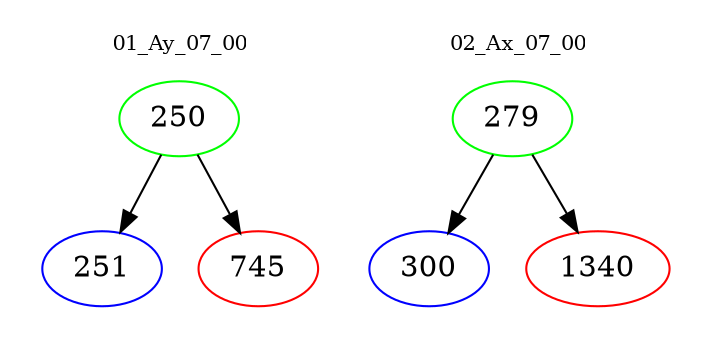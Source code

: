 digraph{
subgraph cluster_0 {
color = white
label = "01_Ay_07_00";
fontsize=10;
T0_250 [label="250", color="green"]
T0_250 -> T0_251 [color="black"]
T0_251 [label="251", color="blue"]
T0_250 -> T0_745 [color="black"]
T0_745 [label="745", color="red"]
}
subgraph cluster_1 {
color = white
label = "02_Ax_07_00";
fontsize=10;
T1_279 [label="279", color="green"]
T1_279 -> T1_300 [color="black"]
T1_300 [label="300", color="blue"]
T1_279 -> T1_1340 [color="black"]
T1_1340 [label="1340", color="red"]
}
}
